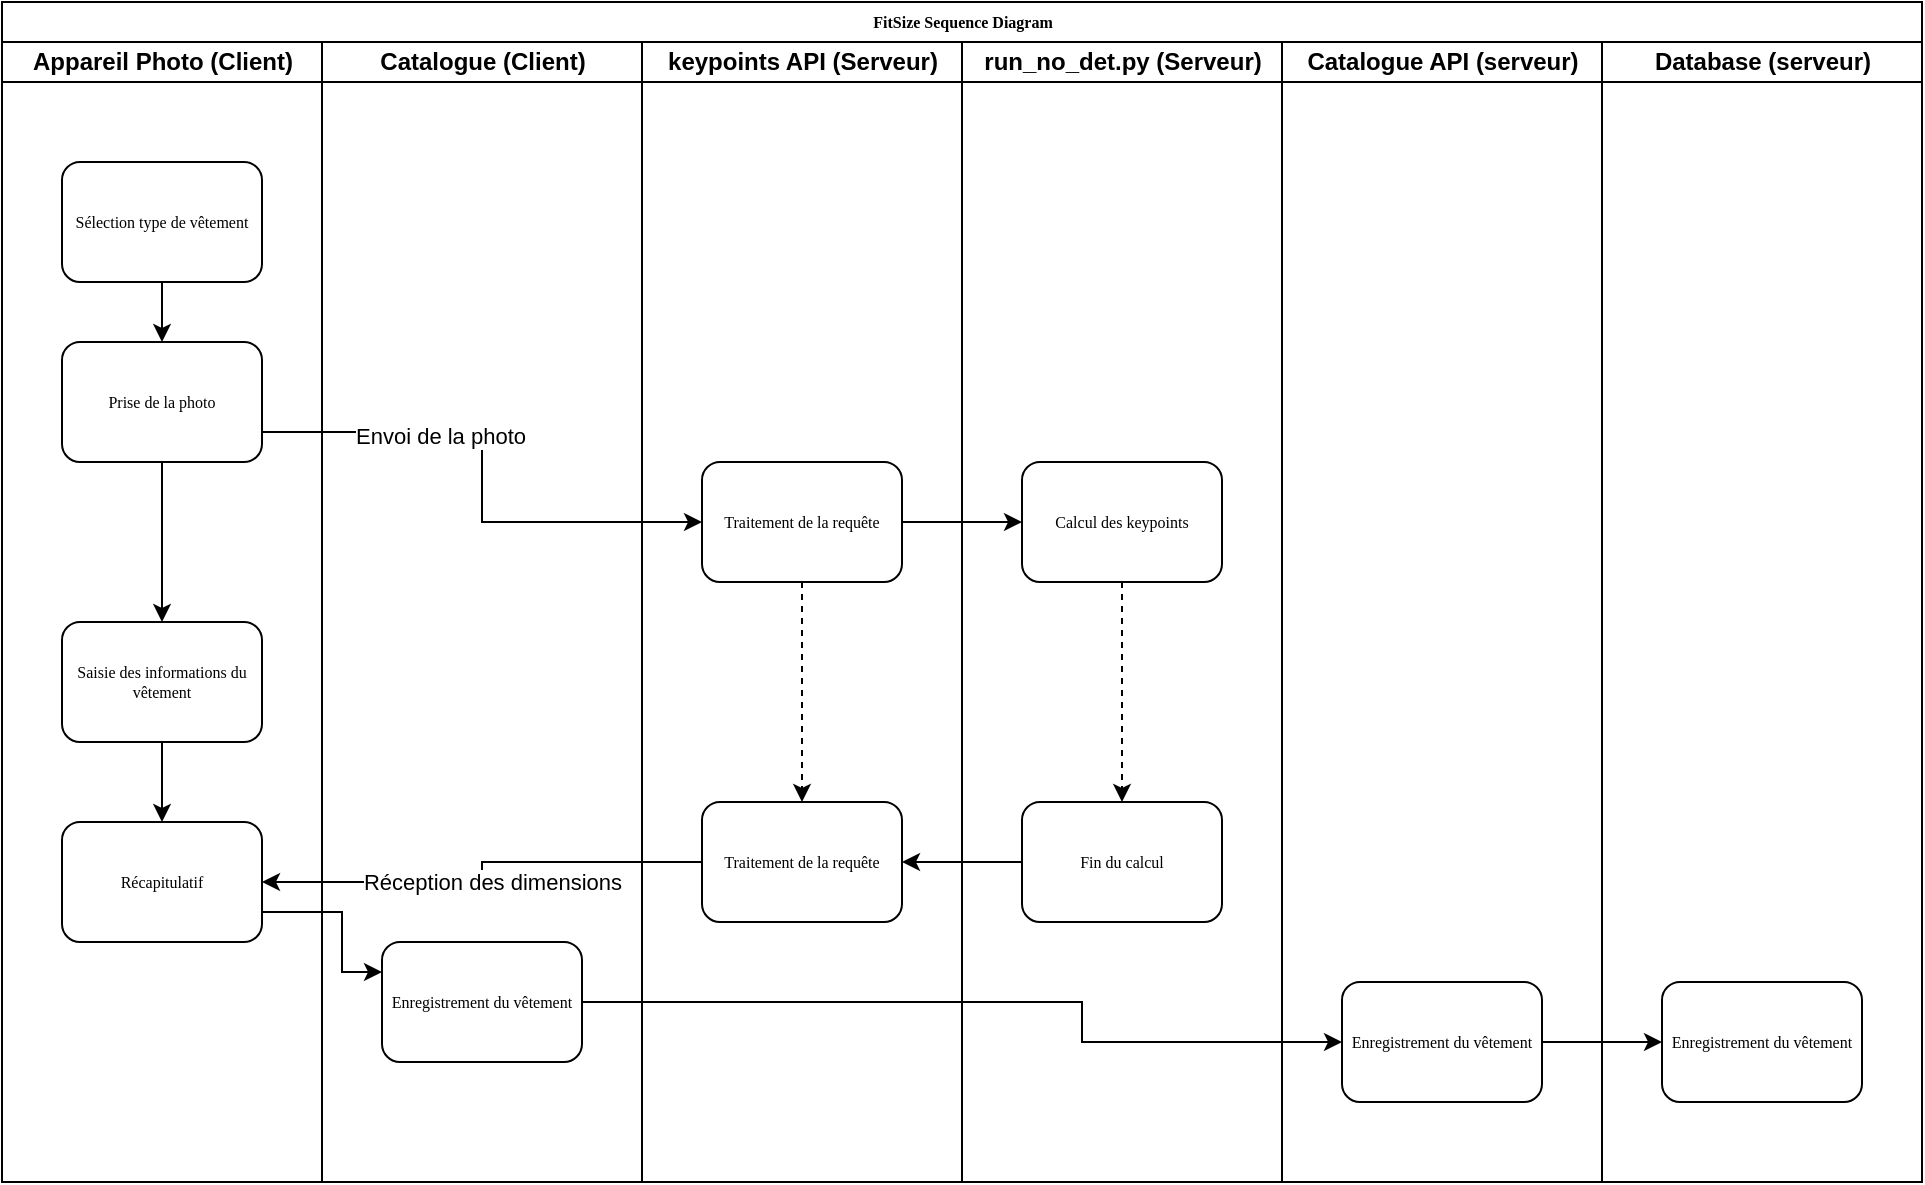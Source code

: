 <mxfile version="20.8.19" type="github">
  <diagram name="Page-1" id="74e2e168-ea6b-b213-b513-2b3c1d86103e">
    <mxGraphModel dx="1405" dy="1032" grid="1" gridSize="10" guides="1" tooltips="1" connect="1" arrows="1" fold="1" page="1" pageScale="1" pageWidth="1100" pageHeight="850" background="none" math="0" shadow="0">
      <root>
        <mxCell id="0" />
        <mxCell id="1" parent="0" />
        <mxCell id="77e6c97f196da883-1" value="FitSize Sequence Diagram" style="swimlane;html=1;childLayout=stackLayout;startSize=20;rounded=0;shadow=0;labelBackgroundColor=none;strokeWidth=1;fontFamily=Verdana;fontSize=8;align=center;" parent="1" vertex="1">
          <mxGeometry x="70" y="40" width="960" height="590" as="geometry" />
        </mxCell>
        <mxCell id="77e6c97f196da883-2" value="Appareil Photo (Client)" style="swimlane;html=1;startSize=20;" parent="77e6c97f196da883-1" vertex="1">
          <mxGeometry y="20" width="160" height="570" as="geometry" />
        </mxCell>
        <mxCell id="W96VLVqrp2B3fpbNeX9s-1" style="edgeStyle=orthogonalEdgeStyle;rounded=0;orthogonalLoop=1;jettySize=auto;html=1;exitX=0.5;exitY=1;exitDx=0;exitDy=0;entryX=0.5;entryY=0;entryDx=0;entryDy=0;" edge="1" parent="77e6c97f196da883-2" source="77e6c97f196da883-8" target="77e6c97f196da883-9">
          <mxGeometry relative="1" as="geometry" />
        </mxCell>
        <mxCell id="77e6c97f196da883-8" value="Sélection type de vêtement" style="rounded=1;whiteSpace=wrap;html=1;shadow=0;labelBackgroundColor=none;strokeWidth=1;fontFamily=Verdana;fontSize=8;align=center;" parent="77e6c97f196da883-2" vertex="1">
          <mxGeometry x="30" y="60" width="100" height="60" as="geometry" />
        </mxCell>
        <mxCell id="W96VLVqrp2B3fpbNeX9s-10" style="edgeStyle=orthogonalEdgeStyle;rounded=0;orthogonalLoop=1;jettySize=auto;html=1;exitX=0.5;exitY=1;exitDx=0;exitDy=0;entryX=0.5;entryY=0;entryDx=0;entryDy=0;" edge="1" parent="77e6c97f196da883-2" source="77e6c97f196da883-9" target="W96VLVqrp2B3fpbNeX9s-9">
          <mxGeometry relative="1" as="geometry" />
        </mxCell>
        <mxCell id="77e6c97f196da883-9" value="Prise de la photo" style="rounded=1;whiteSpace=wrap;html=1;shadow=0;labelBackgroundColor=none;strokeWidth=1;fontFamily=Verdana;fontSize=8;align=center;" parent="77e6c97f196da883-2" vertex="1">
          <mxGeometry x="30" y="150" width="100" height="60" as="geometry" />
        </mxCell>
        <mxCell id="W96VLVqrp2B3fpbNeX9s-15" style="edgeStyle=orthogonalEdgeStyle;rounded=0;orthogonalLoop=1;jettySize=auto;html=1;exitX=0.5;exitY=1;exitDx=0;exitDy=0;entryX=0.5;entryY=0;entryDx=0;entryDy=0;" edge="1" parent="77e6c97f196da883-2" source="W96VLVqrp2B3fpbNeX9s-9" target="W96VLVqrp2B3fpbNeX9s-14">
          <mxGeometry relative="1" as="geometry" />
        </mxCell>
        <mxCell id="W96VLVqrp2B3fpbNeX9s-9" value="Saisie des informations du vêtement" style="rounded=1;whiteSpace=wrap;html=1;shadow=0;labelBackgroundColor=none;strokeWidth=1;fontFamily=Verdana;fontSize=8;align=center;" vertex="1" parent="77e6c97f196da883-2">
          <mxGeometry x="30" y="290" width="100" height="60" as="geometry" />
        </mxCell>
        <mxCell id="W96VLVqrp2B3fpbNeX9s-14" value="Récapitulatif" style="rounded=1;whiteSpace=wrap;html=1;shadow=0;labelBackgroundColor=none;strokeWidth=1;fontFamily=Verdana;fontSize=8;align=center;" vertex="1" parent="77e6c97f196da883-2">
          <mxGeometry x="30" y="390" width="100" height="60" as="geometry" />
        </mxCell>
        <mxCell id="77e6c97f196da883-3" value="Catalogue (Client)" style="swimlane;html=1;startSize=20;" parent="77e6c97f196da883-1" vertex="1">
          <mxGeometry x="160" y="20" width="160" height="570" as="geometry" />
        </mxCell>
        <mxCell id="W96VLVqrp2B3fpbNeX9s-18" value="Enregistrement du vêtement" style="rounded=1;whiteSpace=wrap;html=1;shadow=0;labelBackgroundColor=none;strokeWidth=1;fontFamily=Verdana;fontSize=8;align=center;" vertex="1" parent="77e6c97f196da883-3">
          <mxGeometry x="30" y="450" width="100" height="60" as="geometry" />
        </mxCell>
        <mxCell id="77e6c97f196da883-4" value="keypoints API (Serveur)" style="swimlane;html=1;startSize=20;" parent="77e6c97f196da883-1" vertex="1">
          <mxGeometry x="320" y="20" width="160" height="570" as="geometry" />
        </mxCell>
        <mxCell id="W96VLVqrp2B3fpbNeX9s-12" style="edgeStyle=orthogonalEdgeStyle;rounded=0;orthogonalLoop=1;jettySize=auto;html=1;exitX=0.5;exitY=1;exitDx=0;exitDy=0;entryX=0.5;entryY=0;entryDx=0;entryDy=0;dashed=1;" edge="1" parent="77e6c97f196da883-4" source="W96VLVqrp2B3fpbNeX9s-2" target="W96VLVqrp2B3fpbNeX9s-11">
          <mxGeometry relative="1" as="geometry" />
        </mxCell>
        <mxCell id="W96VLVqrp2B3fpbNeX9s-2" value="Traitement de la requête" style="rounded=1;whiteSpace=wrap;html=1;shadow=0;labelBackgroundColor=none;strokeWidth=1;fontFamily=Verdana;fontSize=8;align=center;" vertex="1" parent="77e6c97f196da883-4">
          <mxGeometry x="30" y="210" width="100" height="60" as="geometry" />
        </mxCell>
        <mxCell id="W96VLVqrp2B3fpbNeX9s-11" value="Traitement de la requête" style="rounded=1;whiteSpace=wrap;html=1;shadow=0;labelBackgroundColor=none;strokeWidth=1;fontFamily=Verdana;fontSize=8;align=center;" vertex="1" parent="77e6c97f196da883-4">
          <mxGeometry x="30" y="380" width="100" height="60" as="geometry" />
        </mxCell>
        <mxCell id="77e6c97f196da883-5" value="run_no_det.py (Serveur)" style="swimlane;html=1;startSize=20;" parent="77e6c97f196da883-1" vertex="1">
          <mxGeometry x="480" y="20" width="160" height="570" as="geometry" />
        </mxCell>
        <mxCell id="W96VLVqrp2B3fpbNeX9s-7" style="edgeStyle=orthogonalEdgeStyle;rounded=0;orthogonalLoop=1;jettySize=auto;html=1;exitX=0.5;exitY=1;exitDx=0;exitDy=0;dashed=1;" edge="1" parent="77e6c97f196da883-5" source="W96VLVqrp2B3fpbNeX9s-5">
          <mxGeometry relative="1" as="geometry">
            <mxPoint x="80" y="380" as="targetPoint" />
          </mxGeometry>
        </mxCell>
        <mxCell id="W96VLVqrp2B3fpbNeX9s-5" value="Calcul des keypoints" style="rounded=1;whiteSpace=wrap;html=1;shadow=0;labelBackgroundColor=none;strokeWidth=1;fontFamily=Verdana;fontSize=8;align=center;" vertex="1" parent="77e6c97f196da883-5">
          <mxGeometry x="30" y="210" width="100" height="60" as="geometry" />
        </mxCell>
        <mxCell id="W96VLVqrp2B3fpbNeX9s-8" value="Fin du calcul" style="rounded=1;whiteSpace=wrap;html=1;shadow=0;labelBackgroundColor=none;strokeWidth=1;fontFamily=Verdana;fontSize=8;align=center;" vertex="1" parent="77e6c97f196da883-5">
          <mxGeometry x="30" y="380" width="100" height="60" as="geometry" />
        </mxCell>
        <mxCell id="77e6c97f196da883-6" value="Catalogue API (serveur)" style="swimlane;html=1;startSize=20;" parent="77e6c97f196da883-1" vertex="1">
          <mxGeometry x="640" y="20" width="160" height="570" as="geometry" />
        </mxCell>
        <mxCell id="77e6c97f196da883-38" style="edgeStyle=orthogonalEdgeStyle;rounded=1;html=1;labelBackgroundColor=none;startArrow=none;startFill=0;startSize=5;endArrow=classicThin;endFill=1;endSize=5;jettySize=auto;orthogonalLoop=1;strokeWidth=1;fontFamily=Verdana;fontSize=8" parent="77e6c97f196da883-6" target="77e6c97f196da883-22" edge="1">
          <mxGeometry relative="1" as="geometry">
            <mxPoint x="80" y="540" as="sourcePoint" />
          </mxGeometry>
        </mxCell>
        <mxCell id="W96VLVqrp2B3fpbNeX9s-20" value="Enregistrement du vêtement" style="rounded=1;whiteSpace=wrap;html=1;shadow=0;labelBackgroundColor=none;strokeWidth=1;fontFamily=Verdana;fontSize=8;align=center;" vertex="1" parent="77e6c97f196da883-6">
          <mxGeometry x="30" y="470" width="100" height="60" as="geometry" />
        </mxCell>
        <mxCell id="77e6c97f196da883-7" value="Database (serveur)" style="swimlane;html=1;startSize=20;" parent="77e6c97f196da883-1" vertex="1">
          <mxGeometry x="800" y="20" width="160" height="570" as="geometry" />
        </mxCell>
        <mxCell id="W96VLVqrp2B3fpbNeX9s-22" value="Enregistrement du vêtement" style="rounded=1;whiteSpace=wrap;html=1;shadow=0;labelBackgroundColor=none;strokeWidth=1;fontFamily=Verdana;fontSize=8;align=center;" vertex="1" parent="77e6c97f196da883-7">
          <mxGeometry x="30" y="470" width="100" height="60" as="geometry" />
        </mxCell>
        <mxCell id="W96VLVqrp2B3fpbNeX9s-3" style="edgeStyle=orthogonalEdgeStyle;rounded=0;orthogonalLoop=1;jettySize=auto;html=1;exitX=1;exitY=0.75;exitDx=0;exitDy=0;entryX=0;entryY=0.5;entryDx=0;entryDy=0;" edge="1" parent="77e6c97f196da883-1" source="77e6c97f196da883-9" target="W96VLVqrp2B3fpbNeX9s-2">
          <mxGeometry relative="1" as="geometry" />
        </mxCell>
        <mxCell id="W96VLVqrp2B3fpbNeX9s-4" value="Envoi de la photo" style="edgeLabel;html=1;align=center;verticalAlign=middle;resizable=0;points=[];" vertex="1" connectable="0" parent="W96VLVqrp2B3fpbNeX9s-3">
          <mxGeometry x="-0.333" y="-2" relative="1" as="geometry">
            <mxPoint as="offset" />
          </mxGeometry>
        </mxCell>
        <mxCell id="W96VLVqrp2B3fpbNeX9s-6" style="edgeStyle=orthogonalEdgeStyle;rounded=0;orthogonalLoop=1;jettySize=auto;html=1;exitX=1;exitY=0.5;exitDx=0;exitDy=0;entryX=0;entryY=0.5;entryDx=0;entryDy=0;" edge="1" parent="77e6c97f196da883-1" source="W96VLVqrp2B3fpbNeX9s-2" target="W96VLVqrp2B3fpbNeX9s-5">
          <mxGeometry relative="1" as="geometry" />
        </mxCell>
        <mxCell id="W96VLVqrp2B3fpbNeX9s-13" style="edgeStyle=orthogonalEdgeStyle;rounded=0;orthogonalLoop=1;jettySize=auto;html=1;exitX=0;exitY=0.5;exitDx=0;exitDy=0;entryX=1;entryY=0.5;entryDx=0;entryDy=0;" edge="1" parent="77e6c97f196da883-1" source="W96VLVqrp2B3fpbNeX9s-8" target="W96VLVqrp2B3fpbNeX9s-11">
          <mxGeometry relative="1" as="geometry" />
        </mxCell>
        <mxCell id="W96VLVqrp2B3fpbNeX9s-16" style="edgeStyle=orthogonalEdgeStyle;rounded=0;orthogonalLoop=1;jettySize=auto;html=1;exitX=0;exitY=0.5;exitDx=0;exitDy=0;entryX=1;entryY=0.5;entryDx=0;entryDy=0;" edge="1" parent="77e6c97f196da883-1" source="W96VLVqrp2B3fpbNeX9s-11" target="W96VLVqrp2B3fpbNeX9s-14">
          <mxGeometry relative="1" as="geometry" />
        </mxCell>
        <mxCell id="W96VLVqrp2B3fpbNeX9s-17" value="Réception des dimensions" style="edgeLabel;html=1;align=center;verticalAlign=middle;resizable=0;points=[];" vertex="1" connectable="0" parent="W96VLVqrp2B3fpbNeX9s-16">
          <mxGeometry x="-0.205" relative="1" as="geometry">
            <mxPoint x="-14" y="10" as="offset" />
          </mxGeometry>
        </mxCell>
        <mxCell id="W96VLVqrp2B3fpbNeX9s-19" style="edgeStyle=orthogonalEdgeStyle;rounded=0;orthogonalLoop=1;jettySize=auto;html=1;exitX=1;exitY=0.75;exitDx=0;exitDy=0;entryX=0;entryY=0.25;entryDx=0;entryDy=0;" edge="1" parent="77e6c97f196da883-1" source="W96VLVqrp2B3fpbNeX9s-14" target="W96VLVqrp2B3fpbNeX9s-18">
          <mxGeometry relative="1" as="geometry">
            <Array as="points">
              <mxPoint x="170" y="455" />
              <mxPoint x="170" y="485" />
            </Array>
          </mxGeometry>
        </mxCell>
        <mxCell id="W96VLVqrp2B3fpbNeX9s-21" style="edgeStyle=orthogonalEdgeStyle;rounded=0;orthogonalLoop=1;jettySize=auto;html=1;exitX=1;exitY=0.5;exitDx=0;exitDy=0;entryX=0;entryY=0.5;entryDx=0;entryDy=0;" edge="1" parent="77e6c97f196da883-1" source="W96VLVqrp2B3fpbNeX9s-18" target="W96VLVqrp2B3fpbNeX9s-20">
          <mxGeometry relative="1" as="geometry">
            <mxPoint x="530" y="520" as="targetPoint" />
            <Array as="points">
              <mxPoint x="540" y="500" />
              <mxPoint x="540" y="520" />
            </Array>
          </mxGeometry>
        </mxCell>
        <mxCell id="W96VLVqrp2B3fpbNeX9s-23" style="edgeStyle=orthogonalEdgeStyle;rounded=0;orthogonalLoop=1;jettySize=auto;html=1;exitX=1;exitY=0.5;exitDx=0;exitDy=0;entryX=0;entryY=0.5;entryDx=0;entryDy=0;" edge="1" parent="77e6c97f196da883-1" source="W96VLVqrp2B3fpbNeX9s-20" target="W96VLVqrp2B3fpbNeX9s-22">
          <mxGeometry relative="1" as="geometry" />
        </mxCell>
      </root>
    </mxGraphModel>
  </diagram>
</mxfile>
